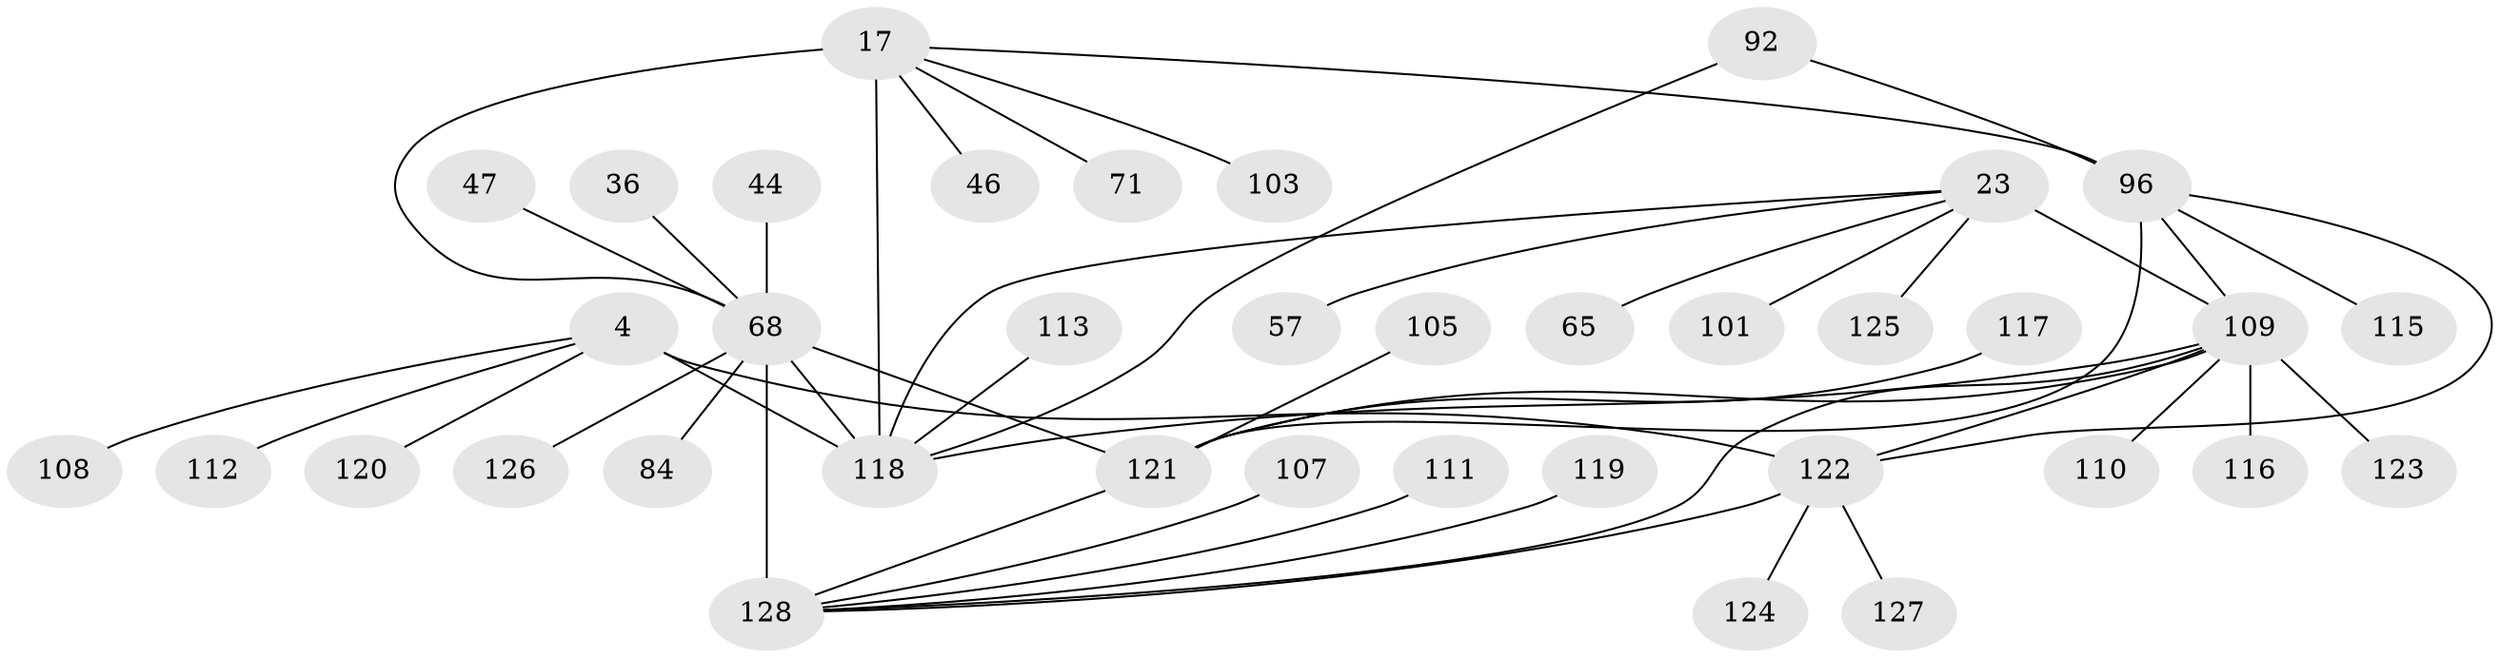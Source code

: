 // original degree distribution, {7: 0.0390625, 10: 0.03125, 9: 0.0859375, 6: 0.0078125, 13: 0.0078125, 8: 0.0390625, 11: 0.015625, 12: 0.0078125, 2: 0.1953125, 1: 0.5625, 3: 0.0078125}
// Generated by graph-tools (version 1.1) at 2025/58/03/04/25 21:58:54]
// undirected, 38 vertices, 48 edges
graph export_dot {
graph [start="1"]
  node [color=gray90,style=filled];
  4 [super="+1"];
  17 [super="+14"];
  23 [super="+19"];
  36;
  44;
  46;
  47;
  57;
  65;
  68 [super="+12+37+45"];
  71;
  84;
  92;
  96 [super="+30+69+73"];
  101 [super="+87"];
  103 [super="+78"];
  105;
  107;
  108;
  109 [super="+102"];
  110;
  111;
  112;
  113;
  115 [super="+62"];
  116;
  117;
  118 [super="+18+63+16+106+39+88+114+43+55+80+89"];
  119 [super="+72"];
  120;
  121 [super="+29+26+35+42+49+51+52+54+59+75+79+83+95+86+94+98+104"];
  122 [super="+97"];
  123;
  124;
  125;
  126;
  127 [super="+100"];
  128 [super="+10+60+11+58+61+66"];
  4 -- 112;
  4 -- 120;
  4 -- 108;
  4 -- 118;
  4 -- 122 [weight=8];
  17 -- 68 [weight=4];
  17 -- 71;
  17 -- 46;
  17 -- 103;
  17 -- 118 [weight=8];
  17 -- 96;
  23 -- 65;
  23 -- 57;
  23 -- 125;
  23 -- 101;
  23 -- 118;
  23 -- 109 [weight=8];
  36 -- 68;
  44 -- 68;
  47 -- 68;
  68 -- 84;
  68 -- 126;
  68 -- 121;
  68 -- 128 [weight=8];
  68 -- 118 [weight=2];
  92 -- 118;
  92 -- 96;
  96 -- 115;
  96 -- 121 [weight=8];
  96 -- 122;
  96 -- 109 [weight=2];
  105 -- 121;
  107 -- 128;
  109 -- 128 [weight=2];
  109 -- 110;
  109 -- 116;
  109 -- 118 [weight=2];
  109 -- 121 [weight=2];
  109 -- 122;
  109 -- 123;
  111 -- 128;
  113 -- 118;
  117 -- 121;
  119 -- 128;
  121 -- 128;
  122 -- 128;
  122 -- 124;
  122 -- 127;
}
